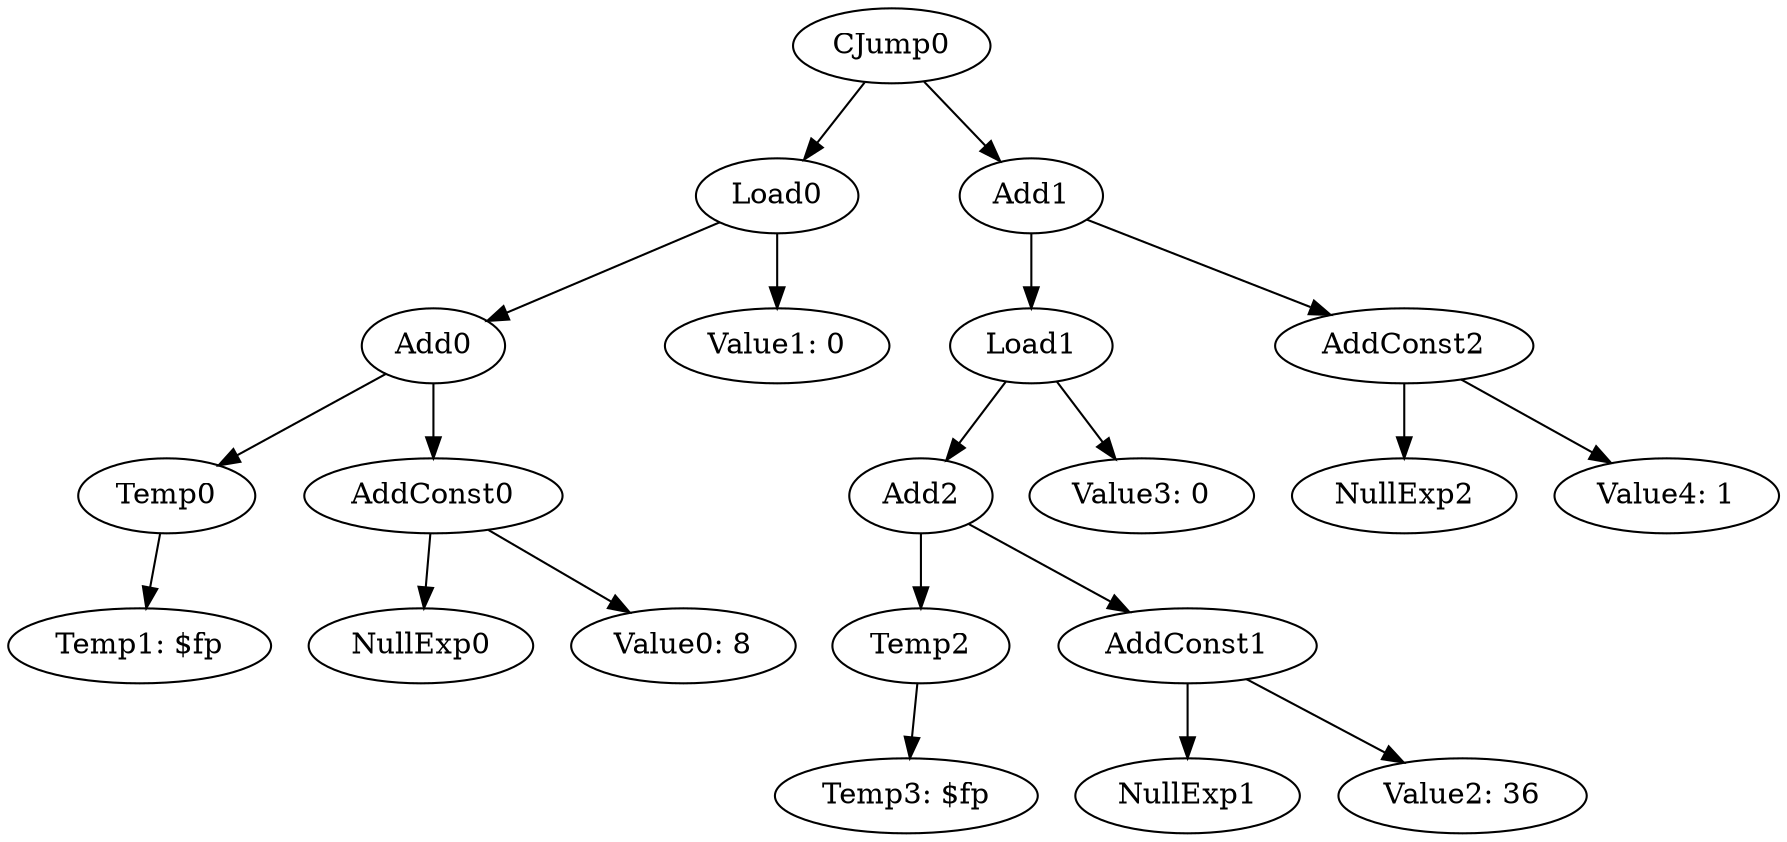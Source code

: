 digraph {
	ordering = out;
	AddConst2 -> NullExp2;
	AddConst2 -> "Value4: 1";
	Load0 -> Add0;
	Load0 -> "Value1: 0";
	AddConst0 -> NullExp0;
	AddConst0 -> "Value0: 8";
	Add0 -> Temp0;
	Add0 -> AddConst0;
	Temp0 -> "Temp1: $fp";
	Add2 -> Temp2;
	Add2 -> AddConst1;
	CJump0 -> Load0;
	CJump0 -> Add1;
	AddConst1 -> NullExp1;
	AddConst1 -> "Value2: 36";
	Temp2 -> "Temp3: $fp";
	Load1 -> Add2;
	Load1 -> "Value3: 0";
	Add1 -> Load1;
	Add1 -> AddConst2;
}

